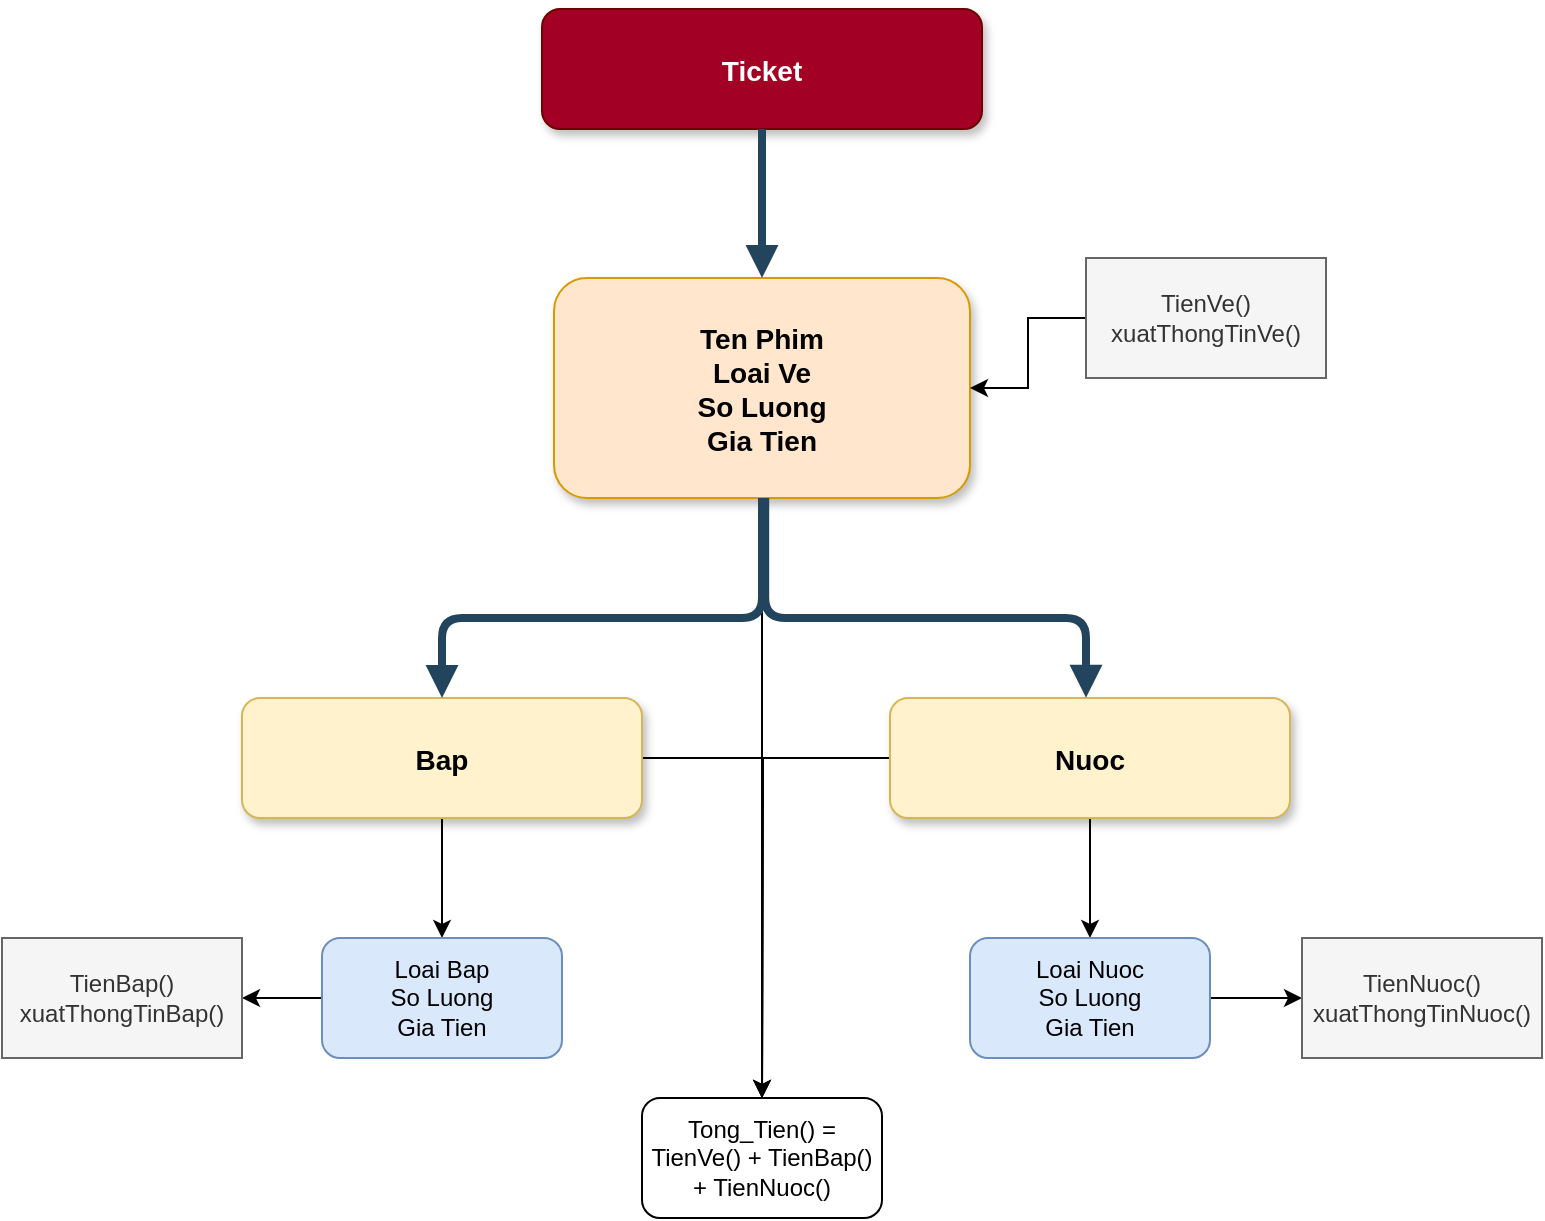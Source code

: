 <mxfile version="24.2.2" type="github">
  <diagram name="Page-1" id="97916047-d0de-89f5-080d-49f4d83e522f">
    <mxGraphModel dx="1290" dy="557" grid="1" gridSize="10" guides="1" tooltips="1" connect="1" arrows="1" fold="1" page="1" pageScale="1.5" pageWidth="1169" pageHeight="827" background="none" math="0" shadow="0">
      <root>
        <mxCell id="0" />
        <mxCell id="1" parent="0" />
        <mxCell id="3" value="Ticket" style="rounded=1;fillColor=#a20025;strokeColor=#6F0000;shadow=1;fontStyle=1;fontSize=14;fontColor=#ffffff;" parent="1" vertex="1">
          <mxGeometry x="650" y="345.5" width="220" height="60" as="geometry" />
        </mxCell>
        <mxCell id="2N_VG7XEc8U6tWHQX5kg-44" style="edgeStyle=orthogonalEdgeStyle;rounded=0;orthogonalLoop=1;jettySize=auto;html=1;exitX=0.5;exitY=1;exitDx=0;exitDy=0;" edge="1" parent="1" source="5">
          <mxGeometry relative="1" as="geometry">
            <mxPoint x="760" y="890" as="targetPoint" />
          </mxGeometry>
        </mxCell>
        <mxCell id="5" value="Ten Phim&#xa;Loai Ve&#xa;So Luong&#xa;Gia Tien" style="rounded=1;fillColor=#ffe6cc;strokeColor=#d79b00;shadow=1;fontStyle=1;fontSize=14;" parent="1" vertex="1">
          <mxGeometry x="656" y="480" width="208" height="110" as="geometry" />
        </mxCell>
        <mxCell id="mKNYKqrlFyDowg9m9OAG-73" style="edgeStyle=orthogonalEdgeStyle;rounded=0;orthogonalLoop=1;jettySize=auto;html=1;entryX=0.5;entryY=0;entryDx=0;entryDy=0;" parent="1" source="8" edge="1">
          <mxGeometry relative="1" as="geometry">
            <mxPoint x="600" y="810" as="targetPoint" />
          </mxGeometry>
        </mxCell>
        <mxCell id="2N_VG7XEc8U6tWHQX5kg-45" style="edgeStyle=orthogonalEdgeStyle;rounded=0;orthogonalLoop=1;jettySize=auto;html=1;" edge="1" parent="1" source="8">
          <mxGeometry relative="1" as="geometry">
            <mxPoint x="760" y="890" as="targetPoint" />
          </mxGeometry>
        </mxCell>
        <mxCell id="8" value="Bap" style="rounded=1;fillColor=#fff2cc;strokeColor=#d6b656;shadow=1;fontStyle=1;fontSize=14;" parent="1" vertex="1">
          <mxGeometry x="500" y="690" width="200" height="60" as="geometry" />
        </mxCell>
        <mxCell id="mKNYKqrlFyDowg9m9OAG-78" style="edgeStyle=orthogonalEdgeStyle;rounded=0;orthogonalLoop=1;jettySize=auto;html=1;entryX=0.5;entryY=0;entryDx=0;entryDy=0;" parent="1" source="23" target="mKNYKqrlFyDowg9m9OAG-74" edge="1">
          <mxGeometry relative="1" as="geometry" />
        </mxCell>
        <mxCell id="2N_VG7XEc8U6tWHQX5kg-46" style="edgeStyle=orthogonalEdgeStyle;rounded=0;orthogonalLoop=1;jettySize=auto;html=1;" edge="1" parent="1" source="23">
          <mxGeometry relative="1" as="geometry">
            <mxPoint x="760" y="890" as="targetPoint" />
          </mxGeometry>
        </mxCell>
        <mxCell id="23" value="Nuoc" style="rounded=1;fillColor=#fff2cc;strokeColor=#d6b656;shadow=1;fontStyle=1;fontSize=14;" parent="1" vertex="1">
          <mxGeometry x="824" y="690" width="200" height="60" as="geometry" />
        </mxCell>
        <mxCell id="30" value="" style="edgeStyle=elbowEdgeStyle;elbow=vertical;strokeWidth=4;endArrow=block;endFill=1;fontStyle=1;strokeColor=#23445D;" parent="1" edge="1">
          <mxGeometry x="22" y="165.5" width="100" height="100" as="geometry">
            <mxPoint x="760" y="405.5" as="sourcePoint" />
            <mxPoint x="760" y="480" as="targetPoint" />
          </mxGeometry>
        </mxCell>
        <mxCell id="42" value="" style="edgeStyle=elbowEdgeStyle;elbow=vertical;strokeWidth=4;endArrow=block;endFill=1;fontStyle=1;strokeColor=#23445D;exitX=0.5;exitY=1;exitDx=0;exitDy=0;" parent="1" edge="1">
          <mxGeometry x="62" y="165.5" width="100" height="100" as="geometry">
            <mxPoint x="760" y="590" as="sourcePoint" />
            <mxPoint x="600" y="690" as="targetPoint" />
            <Array as="points">
              <mxPoint x="724" y="650" />
              <mxPoint x="614" y="650" />
              <mxPoint x="765.5" y="630" />
              <mxPoint x="755.5" y="597.25" />
            </Array>
          </mxGeometry>
        </mxCell>
        <mxCell id="43" value="" style="edgeStyle=elbowEdgeStyle;elbow=vertical;strokeWidth=4;endArrow=block;endFill=1;fontStyle=1;strokeColor=#23445D;" parent="1" edge="1">
          <mxGeometry x="62" y="175.5" width="100" height="100" as="geometry">
            <mxPoint x="575" y="820" as="sourcePoint" />
            <mxPoint x="575" y="820" as="targetPoint" />
          </mxGeometry>
        </mxCell>
        <mxCell id="mKNYKqrlFyDowg9m9OAG-62" value="" style="edgeStyle=orthogonalEdgeStyle;rounded=0;orthogonalLoop=1;jettySize=auto;html=1;" parent="1" source="mKNYKqrlFyDowg9m9OAG-61" target="5" edge="1">
          <mxGeometry relative="1" as="geometry" />
        </mxCell>
        <mxCell id="mKNYKqrlFyDowg9m9OAG-61" value="&lt;div&gt;TienVe()&lt;/div&gt;&lt;div&gt;xuatThongTinVe()&lt;/div&gt;" style="rounded=0;whiteSpace=wrap;html=1;fillColor=#f5f5f5;fontColor=#333333;strokeColor=#666666;" parent="1" vertex="1">
          <mxGeometry x="922" y="470" width="120" height="60" as="geometry" />
        </mxCell>
        <mxCell id="mKNYKqrlFyDowg9m9OAG-64" value="" style="edgeStyle=elbowEdgeStyle;elbow=vertical;strokeWidth=4;endArrow=block;endFill=1;fontStyle=1;strokeColor=#23445D;exitX=0.5;exitY=1;exitDx=0;exitDy=0;entryX=0.552;entryY=-0.002;entryDx=0;entryDy=0;entryPerimeter=0;" parent="1" edge="1">
          <mxGeometry x="62" y="165.5" width="100" height="100" as="geometry">
            <mxPoint x="761.6" y="590" as="sourcePoint" />
            <mxPoint x="922.0" y="689.88" as="targetPoint" />
            <Array as="points">
              <mxPoint x="609.6" y="650" />
              <mxPoint x="761.1" y="630" />
              <mxPoint x="751.1" y="597.25" />
            </Array>
          </mxGeometry>
        </mxCell>
        <mxCell id="mKNYKqrlFyDowg9m9OAG-81" style="edgeStyle=orthogonalEdgeStyle;rounded=0;orthogonalLoop=1;jettySize=auto;html=1;entryX=0;entryY=0.5;entryDx=0;entryDy=0;" parent="1" source="mKNYKqrlFyDowg9m9OAG-74" target="mKNYKqrlFyDowg9m9OAG-80" edge="1">
          <mxGeometry relative="1" as="geometry" />
        </mxCell>
        <mxCell id="mKNYKqrlFyDowg9m9OAG-74" value="Loai Nuoc&lt;div&gt;So Luong&lt;/div&gt;&lt;div&gt;Gia Tien&lt;/div&gt;" style="rounded=1;whiteSpace=wrap;html=1;fillColor=#dae8fc;strokeColor=#6c8ebf;" parent="1" vertex="1">
          <mxGeometry x="864" y="810" width="120" height="60" as="geometry" />
        </mxCell>
        <mxCell id="mKNYKqrlFyDowg9m9OAG-82" style="edgeStyle=orthogonalEdgeStyle;rounded=0;orthogonalLoop=1;jettySize=auto;html=1;entryX=1;entryY=0.5;entryDx=0;entryDy=0;" parent="1" source="mKNYKqrlFyDowg9m9OAG-75" target="mKNYKqrlFyDowg9m9OAG-79" edge="1">
          <mxGeometry relative="1" as="geometry" />
        </mxCell>
        <mxCell id="mKNYKqrlFyDowg9m9OAG-75" value="Loai Bap&lt;div&gt;So Luong&lt;/div&gt;&lt;div&gt;Gia Tien&lt;/div&gt;" style="rounded=1;whiteSpace=wrap;html=1;fillColor=#dae8fc;strokeColor=#6c8ebf;" parent="1" vertex="1">
          <mxGeometry x="540" y="810" width="120" height="60" as="geometry" />
        </mxCell>
        <mxCell id="mKNYKqrlFyDowg9m9OAG-79" value="TienBap()&lt;div&gt;xuatThongTinBap()&lt;/div&gt;" style="rounded=0;whiteSpace=wrap;html=1;fillColor=#f5f5f5;fontColor=#333333;strokeColor=#666666;" parent="1" vertex="1">
          <mxGeometry x="380" y="810" width="120" height="60" as="geometry" />
        </mxCell>
        <mxCell id="mKNYKqrlFyDowg9m9OAG-80" value="TienNuoc()&lt;div&gt;xuatThongTinNuoc()&lt;/div&gt;" style="rounded=0;whiteSpace=wrap;html=1;fillColor=#f5f5f5;fontColor=#333333;strokeColor=#666666;" parent="1" vertex="1">
          <mxGeometry x="1030" y="810" width="120" height="60" as="geometry" />
        </mxCell>
        <mxCell id="2N_VG7XEc8U6tWHQX5kg-47" value="Tong_Tien() = TienVe() + TienBap() + TienNuoc()" style="rounded=1;whiteSpace=wrap;html=1;" vertex="1" parent="1">
          <mxGeometry x="700" y="890" width="120" height="60" as="geometry" />
        </mxCell>
      </root>
    </mxGraphModel>
  </diagram>
</mxfile>
